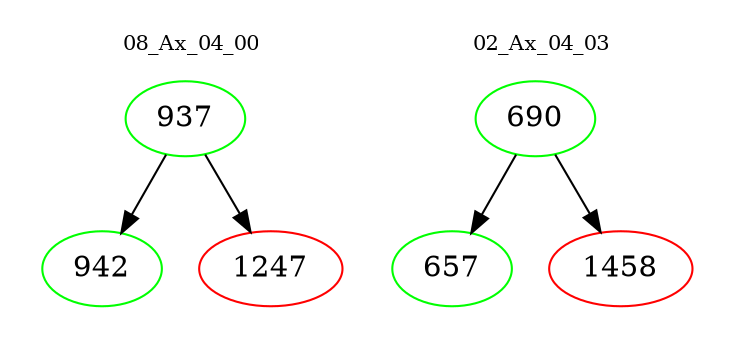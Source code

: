 digraph{
subgraph cluster_0 {
color = white
label = "08_Ax_04_00";
fontsize=10;
T0_937 [label="937", color="green"]
T0_937 -> T0_942 [color="black"]
T0_942 [label="942", color="green"]
T0_937 -> T0_1247 [color="black"]
T0_1247 [label="1247", color="red"]
}
subgraph cluster_1 {
color = white
label = "02_Ax_04_03";
fontsize=10;
T1_690 [label="690", color="green"]
T1_690 -> T1_657 [color="black"]
T1_657 [label="657", color="green"]
T1_690 -> T1_1458 [color="black"]
T1_1458 [label="1458", color="red"]
}
}
